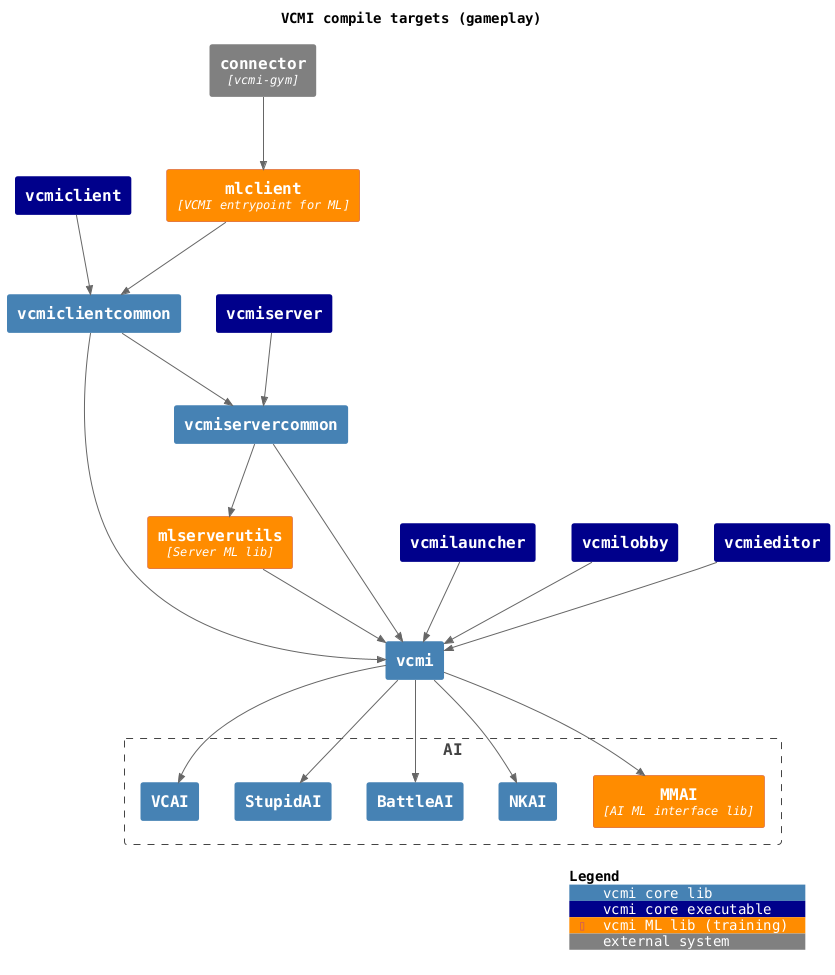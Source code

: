 @startuml "vcmi-compile-targets"

title "VCMI compile targets (gameplay)"

!include <C4/C4_Container>
!include <tupadr3/devicons2/cplusplus>
!include <tupadr3/devicons2/python>

skinparam DefaultFontName monospaced
<style>
note {  MaximumWidth 500 }
</style>

' Used in place of " " where line wrapping is undesired
!$nbsp = "<U+00A0>"


''''''''''''''''''''''''''''''''''''''''''''''''''''''''''''''''''''''''''''''''
''''''''''''''''''''''''''''''''''''''''''''''''''''''''''''''''''''''''''''''''
''' FUNCTIONS
''''''''''''''''''''''''''''''''''''''''''''''''''''''''''''''''''''''''''''''''
''''''''''''''''''''''''''''''''''''''''''''''''''''''''''''''''''''''''''''''''

' Replace $search with $repl within $txt
!function $replace($txt, $search, $repl)
  !$replaced = ""
  !while %strpos($txt, $search) >= 0
    !$position = %strpos($txt, $search)
    !$replaced = $replaced + %substr($txt, 0, $position) + $repl
    !$txt = %substr($txt, $position + %strlen($search))
  !endwhile
  !return $replaced + $txt
!endfunction

' Allows to define a string in multiple lines, replacing "\n"
' with actual newlines (note: all literal newlines must be escaped)
!function $str($txt)
  !return $replace($txt, "\n", %newline())
!endfunction

''''''''''''''''''''''''''''''''''''''''''''''''''''''''''''''''''''''''''''''''
''''''''''''''''''''''''''''''''''''''''''''''''''''''''''''''''''''''''''''''''

HIDE_STEREOTYPE()
SetDefaultLegendEntries("")

' Prevent confusing text color in legend by setting it to the default color
!$LEGEND_DARK_COLOR=$ELEMENT_FONT_COLOR
!$LEGEND_LIGHT_COLOR=$ELEMENT_FONT_COLOR

' AddElementTag("example", ?bgColor, ?fontColor, ?borderColor, ?shadowing, ?shape, ?sprite, ?techn, ?legendText, ?legendSprite, ?borderStyle, ?borderThickness): Introduces a new element tag. The styles of the tagged elements are updated and the tag is displayed in the calculated legend.
AddElementTag("core_lib", $bgColor="SteelBlue", $borderColor="SteelBlue", $legendText="vcmi core lib")
AddElementTag("core_exe", $bgColor="DarkBlue", $borderColor="DarkBlue", $legendText="vcmi core executable")
AddElementTag("mmai_lib", $bgColor="DarkOrange", $borderColor="Orange", $legendText="vcmi MMAI lib")
AddElementTag("mmai_exe", $bgColor="OrangeRed", $borderColor="DarkOrange", $legendText="vcmi MMAI executable")
AddElementTag("ml_lib", $bgColor="DarkOrange", $borderColor="IndianRed", $legendText="vcmi ML lib (training)")
' AddElementTag("ml_exe", $bgColor="DarkRed", $borderColor="DarkRed", $legendText="vcmi ML executable (training)")
AddElementTag("ext_lib", $bgColor="Gray", $borderColor="Gray", $legendText="external system")

''''''''''''''''''''''''''''''''''''''''''''''''''''''''''''''''''''''''''''''''
''''''''''''''''''''''''''''''''''''''''''''''''''''''''''''''''''''''''''''''''

Container(vcmiclient, "vcmiclient", $tags="core_exe")
Container(connector, "connector", "vcmi-gym", $tags="ext_lib")
' Container(torch, "torch", $tags="ext_lib")

Container(mlclient, "mlclient", "VCMI entrypoint for ML", $tags="ml_lib")
' Container(mmailoader, "mmailoader", "Pre-trained AI loader lib", $tags="mmai_lib")
Container(vcmiserver, "vcmiserver", $tags="core_exe")
Container(vcmiclientcommon, "vcmiclientcommon", $tags="core_lib")
Container(vcmiservercommon, "vcmiservercommon", $tags="core_lib")
Container(vcmilauncher, "vcmilauncher", $tags="core_exe")
Container(vcmilobby, "vcmilobby", $tags="core_exe")
Container(vcmieditor, "vcmieditor", $tags="core_exe")
Container(vcmi, "vcmi", $tags="core_lib")
Container(mlserverutils, "mlserverutils", "Server ML lib", $tags="ml_lib")
' Container(mlclient_cli, "mlclient-cli", $tags="ml_exe")

Rel(connector, mlclient, "")
' Rel(mmailoader, torch, "")

Boundary(AI, "AI") {
  Container(VCAI, "VCAI", $tags="core_lib")
  Container(StupidAI, "StupidAI", $tags="core_lib")
  Container(BattleAI, "BattleAI", $tags="core_lib")
  Container(NKAI, "NKAI", $tags="core_lib")
  Container(MMAI, "MMAI", "AI ML interface lib", $tags="ml_lib")
}

' Rel(mlclient_cli, mlclient, "")
Rel(mlclient, vcmiclientcommon, "")
' Rel(vcmiclient, mmailoader, "")
Rel(vcmiclient, vcmiclientcommon, "")
Rel(vcmiclientcommon, vcmiservercommon, "")
Rel(vcmiclientcommon, vcmi, "")
Rel(vcmilauncher, vcmi, "")
Rel(vcmilobby, vcmi, "")
Rel(vcmieditor, vcmi, "")
Rel(vcmiserver, vcmiservercommon, "")
Rel(vcmiservercommon, vcmi, "")
Rel(vcmiservercommon, mlserverutils, "")
Rel(mlserverutils, vcmi, "")
Rel(vcmi, VCAI, "")
Rel(vcmi, StupidAI, "")
Rel(vcmi, BattleAI, "")
Rel(vcmi, NKAI, "")
Rel(vcmi, MMAI, "")

SHOW_LEGEND()

@enduml
